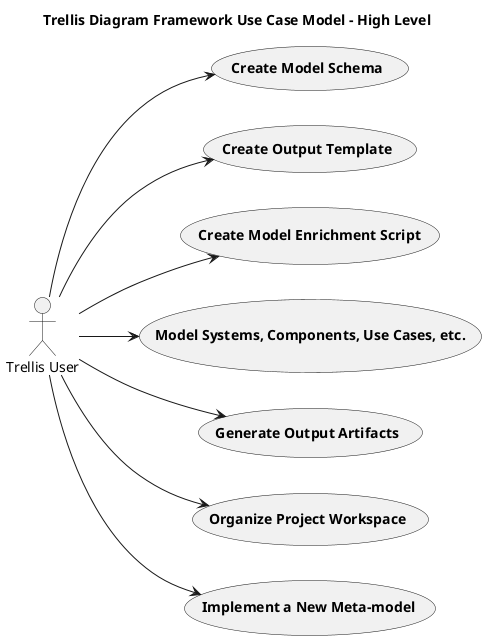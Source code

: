 @startuml High-Level Use Case Model - Trellis Diagram Framework
title Trellis Diagram Framework Use Case Model - High Level
left to right direction

  usecase CreateModelSchema as "**Create Model Schema**"
  usecase CreateOutputTemplate as "**Create Output Template**"
  usecase CreateModelEnrichmentScript as "**Create Model Enrichment Script**"
  usecase ModelSystemsComponentsUseCasesetc as "**Model Systems, Components, Use Cases, etc.**"
  usecase GenerateOutputArtifacts as "**Generate Output Artifacts**"
  usecase OrganizeProjectWorkspace as "**Organize Project Workspace**"
  usecase ImplementaNewMetamodel as "**Implement a New Meta-model**"

  actor "Trellis User" as TrellisUser

  TrellisUser --> CreateModelSchema
  TrellisUser --> CreateOutputTemplate
  TrellisUser --> CreateModelEnrichmentScript
  TrellisUser --> ModelSystemsComponentsUseCasesetc
  TrellisUser --> GenerateOutputArtifacts
  TrellisUser --> OrganizeProjectWorkspace
  TrellisUser --> ImplementaNewMetamodel

@enduml

@startuml Detail-Level Use Case Model - Trellis Diagram Framework
title Trellis Diagram Framework Use Case Model - Detail Level
left to right direction

  usecase CreateModelSchema as "
  Create Model Schema
  
  --
  
  Create a JSON Schema representing a model schema, 
  used for validation and in IDE extensions.
  
  For intellisense, schemas are configured in 
  './.vscode/settings.json'.
  
  For validation, the schema matching the top-level
  model folder name will be used. For example,
  './models/UseCaseModel/trellis.puml' will be
  validate by './schemas/UseCaseModel.schema.json'.
  
  --
  
  **User (System):**
  - Trellis User (vscode IDE)"
  usecase CreateOutputTemplate as "
  Create Output Template
  
  --
  
  Create an optout template, the output file extension
  determines the final file type. For example,
  'System.puml.hbs' will create a '.puml' file as
  output.
  
  --
  
  **User (System):**
  - Trellis User (vscode IDE)"
  usecase CreateModelEnrichmentScript as "
  Create Model Enrichment Script
  
  --
  
  **(Optional)** Create a javascript pre and post processing
  script to enhance each model object to make templates as
  simple as possible.
  
  This is typically used to add roll-up collections of systems,
  components and relationships so output templates can simpler
  loops with less conditional logic.
  
  --
  
  **User (System):**
  - Trellis User (vscode IDE)"
  usecase ModelSystemsComponentsUseCasesetc as "
  Model Systems, Components, Use Cases, etc.
  
  --
  
  Use the workspace to create models of software systems that
  produce diagrams, configuration files, and other artifacts.
  
  --
  
  **User (System):**
  - Trellis User (vscode IDE)"
  usecase GenerateOutputArtifacts as "
  Generate Output Artifacts
  
  --
  
  Using the cli, run 'trellis build' or 'trellis watch' to
  generate output files from models, scripts and templates.
  
  --
  
  **User (System):**
  - Trellis User (Trellis CLI)"
  usecase OrganizeProjectWorkspace as "
  Organize Project Workspace
  
  --
  
  Using sub-folders to group similar files as needed,
  organize the 'models', 'schemas', 'templates' and 'scripts'
  files into subfolders.
  
  The following rules must be followed:
  - **models** - The first sub-folder determines the model type.
  - **processors** - (Optional) script file matching top-level model folder will be run for each model to add/change model properties.
  - **schemas** - schema file matching top-level model folder, used to enhance IDE and validate model
  - **templates** - (Optional) template folder matching top-level model folder, zero or more output artifacts.
  
  --
  
  **User (System):**
  - Trellis User (Trellis Project Workspace)"
  usecase ImplementaNewMetamodel as "
  Implement a New Meta-model
  
  --
  
  Create a new type of workspace by devising your own entirely new 
  schemas, processors and templates that implements a meta-model
  that is different than UML or C4.
  
  --
  
  **User (System):**
  - Trellis User (vscode IDE)"

  actor "Trellis User" as TrellisUser

  TrellisUser --> CreateModelSchema
  TrellisUser --> CreateOutputTemplate
  TrellisUser --> CreateModelEnrichmentScript
  TrellisUser --> ModelSystemsComponentsUseCasesetc
  TrellisUser --> GenerateOutputArtifacts
  TrellisUser --> OrganizeProjectWorkspace
  TrellisUser --> ImplementaNewMetamodel

@enduml